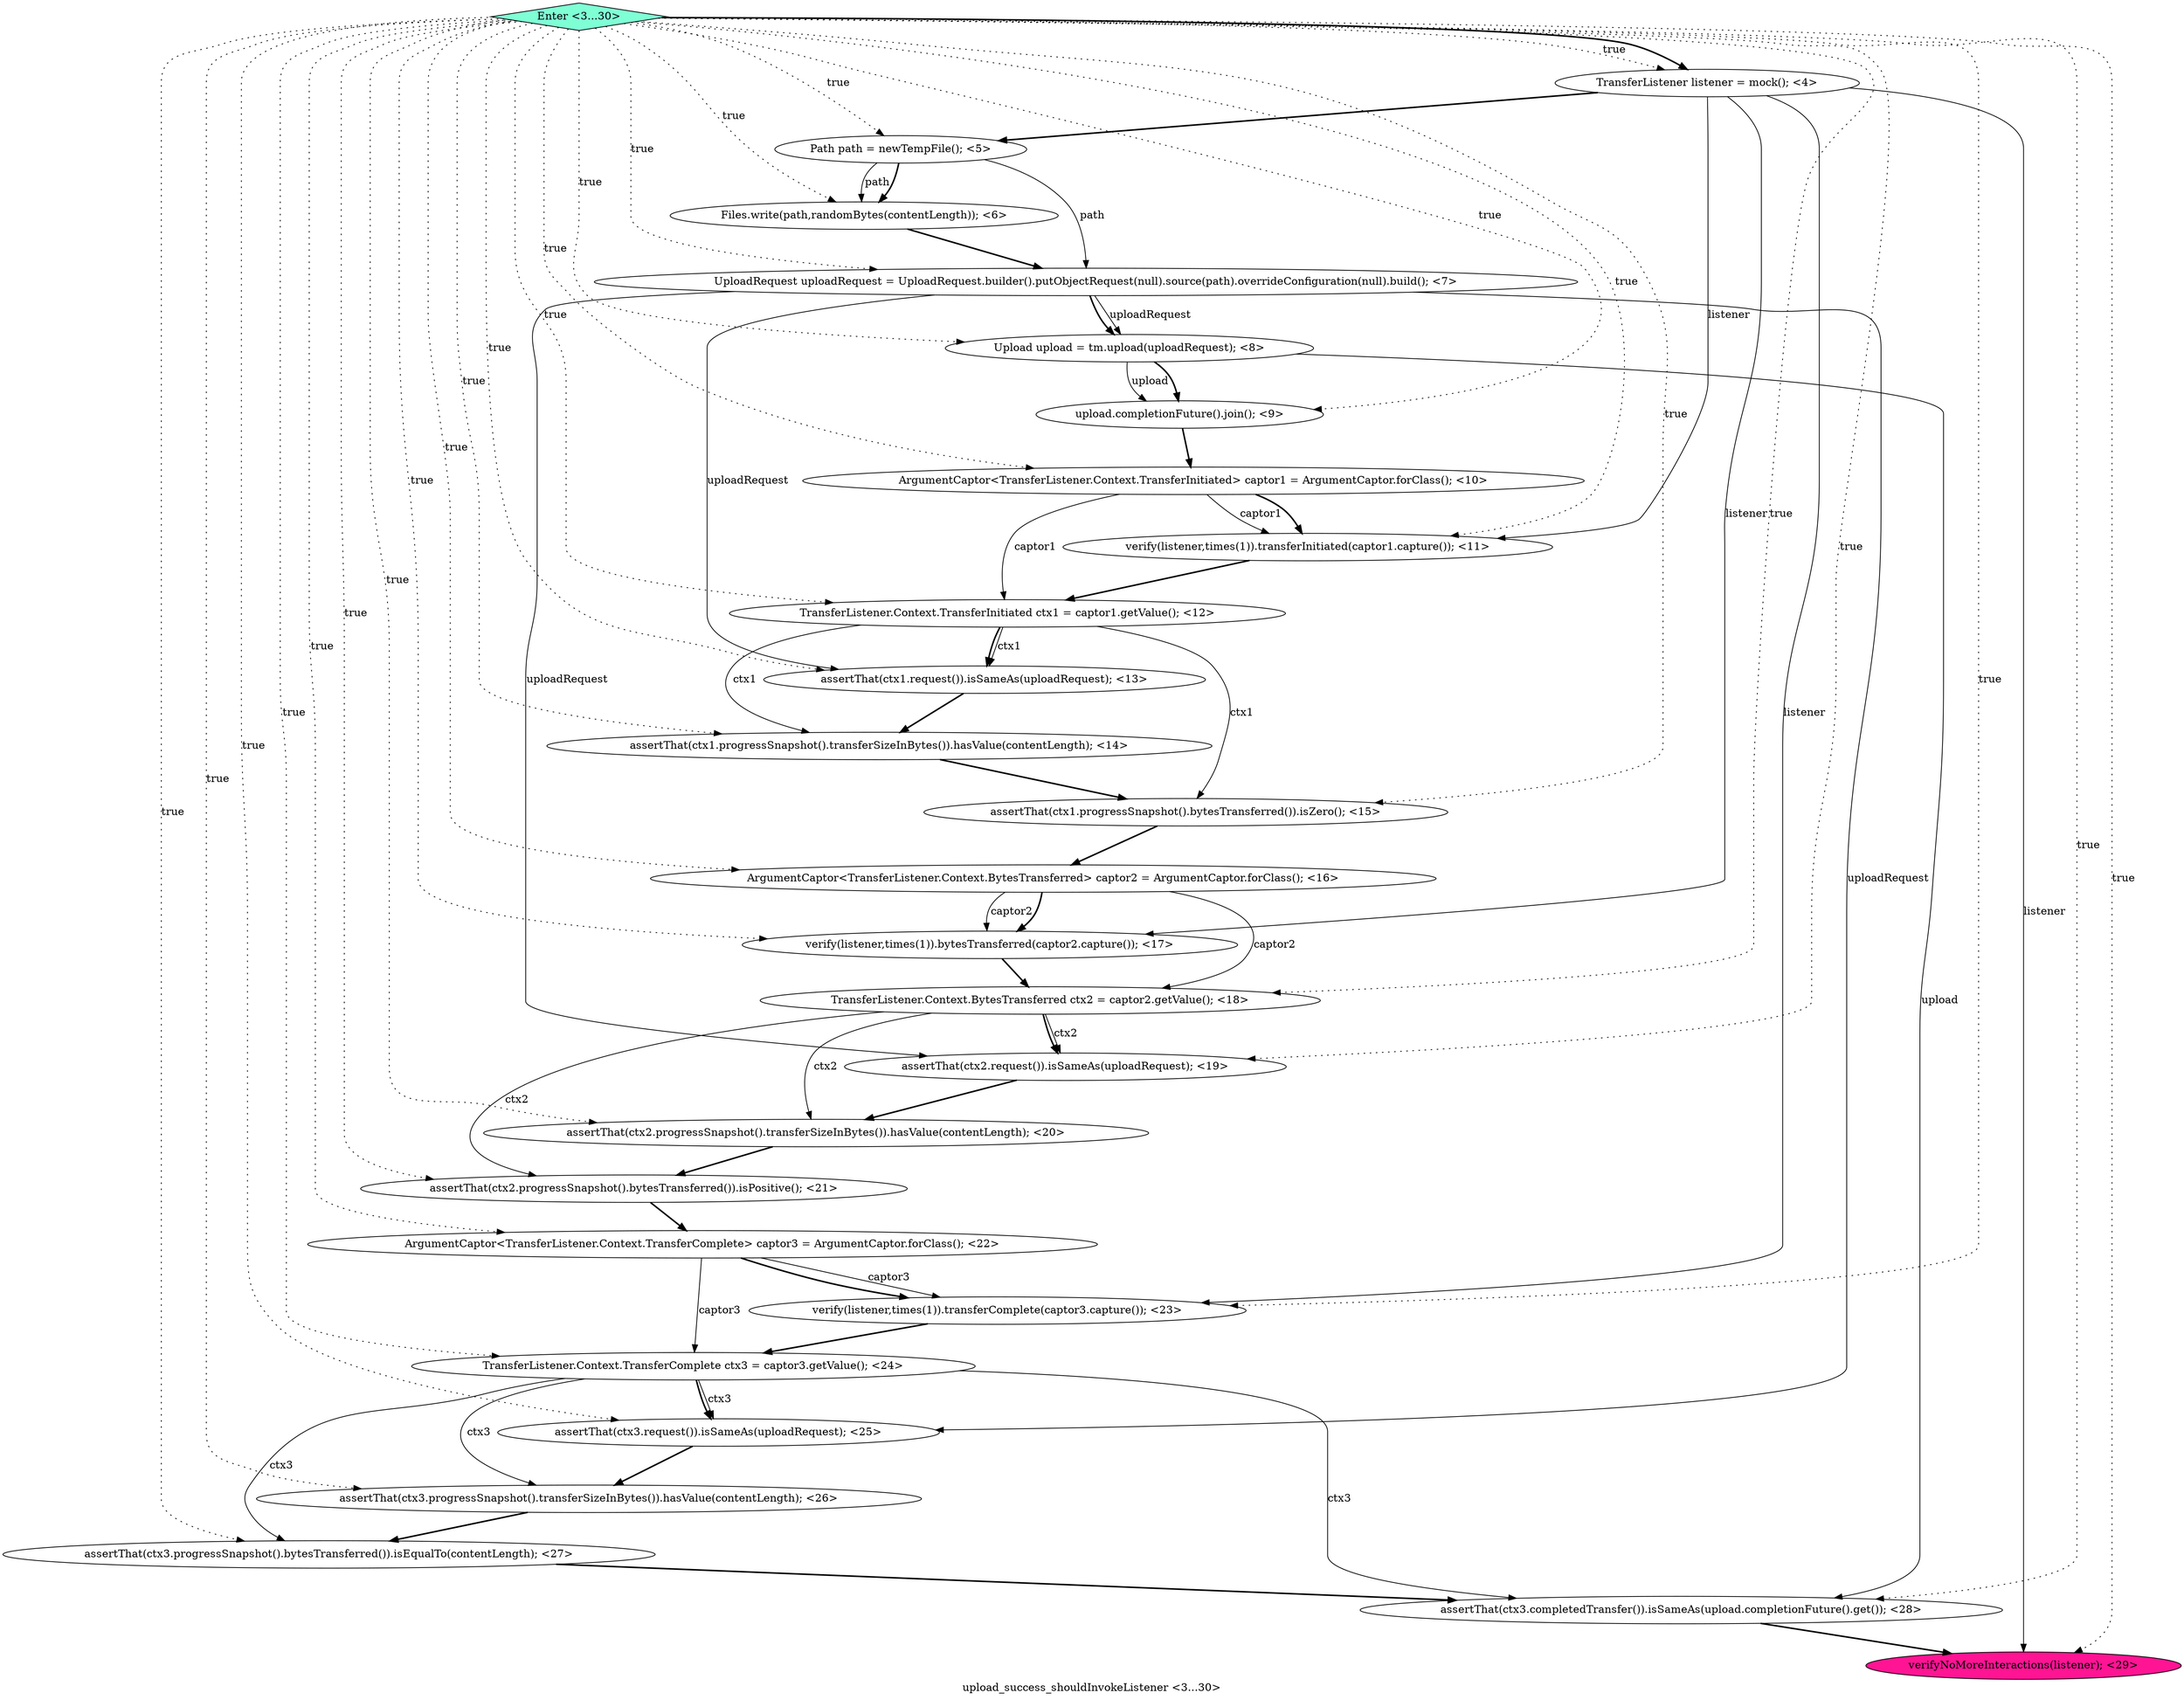 digraph PDG {
label = "upload_success_shouldInvokeListener <3...30>";
0.12 [style = filled, label = "ArgumentCaptor<TransferListener.Context.BytesTransferred> captor2 = ArgumentCaptor.forClass(); <16>", fillcolor = white, shape = ellipse];
0.2 [style = filled, label = "Files.write(path,randomBytes(contentLength)); <6>", fillcolor = white, shape = ellipse];
0.5 [style = filled, label = "upload.completionFuture().join(); <9>", fillcolor = white, shape = ellipse];
0.6 [style = filled, label = "ArgumentCaptor<TransferListener.Context.TransferInitiated> captor1 = ArgumentCaptor.forClass(); <10>", fillcolor = white, shape = ellipse];
0.9 [style = filled, label = "assertThat(ctx1.request()).isSameAs(uploadRequest); <13>", fillcolor = white, shape = ellipse];
0.13 [style = filled, label = "verify(listener,times(1)).bytesTransferred(captor2.capture()); <17>", fillcolor = white, shape = ellipse];
0.18 [style = filled, label = "ArgumentCaptor<TransferListener.Context.TransferComplete> captor3 = ArgumentCaptor.forClass(); <22>", fillcolor = white, shape = ellipse];
0.20 [style = filled, label = "TransferListener.Context.TransferComplete ctx3 = captor3.getValue(); <24>", fillcolor = white, shape = ellipse];
0.7 [style = filled, label = "verify(listener,times(1)).transferInitiated(captor1.capture()); <11>", fillcolor = white, shape = ellipse];
0.21 [style = filled, label = "assertThat(ctx3.request()).isSameAs(uploadRequest); <25>", fillcolor = white, shape = ellipse];
0.4 [style = filled, label = "Upload upload = tm.upload(uploadRequest); <8>", fillcolor = white, shape = ellipse];
0.11 [style = filled, label = "assertThat(ctx1.progressSnapshot().bytesTransferred()).isZero(); <15>", fillcolor = white, shape = ellipse];
0.25 [style = filled, label = "verifyNoMoreInteractions(listener); <29>", fillcolor = deeppink, shape = ellipse];
0.16 [style = filled, label = "assertThat(ctx2.progressSnapshot().transferSizeInBytes()).hasValue(contentLength); <20>", fillcolor = white, shape = ellipse];
0.10 [style = filled, label = "assertThat(ctx1.progressSnapshot().transferSizeInBytes()).hasValue(contentLength); <14>", fillcolor = white, shape = ellipse];
0.24 [style = filled, label = "assertThat(ctx3.completedTransfer()).isSameAs(upload.completionFuture().get()); <28>", fillcolor = white, shape = ellipse];
0.23 [style = filled, label = "assertThat(ctx3.progressSnapshot().bytesTransferred()).isEqualTo(contentLength); <27>", fillcolor = white, shape = ellipse];
0.0 [style = filled, label = "TransferListener listener = mock(); <4>", fillcolor = white, shape = ellipse];
0.22 [style = filled, label = "assertThat(ctx3.progressSnapshot().transferSizeInBytes()).hasValue(contentLength); <26>", fillcolor = white, shape = ellipse];
0.17 [style = filled, label = "assertThat(ctx2.progressSnapshot().bytesTransferred()).isPositive(); <21>", fillcolor = white, shape = ellipse];
0.8 [style = filled, label = "TransferListener.Context.TransferInitiated ctx1 = captor1.getValue(); <12>", fillcolor = white, shape = ellipse];
0.26 [style = filled, label = "Enter <3...30>", fillcolor = aquamarine, shape = diamond];
0.19 [style = filled, label = "verify(listener,times(1)).transferComplete(captor3.capture()); <23>", fillcolor = white, shape = ellipse];
0.3 [style = filled, label = "UploadRequest uploadRequest = UploadRequest.builder().putObjectRequest(null).source(path).overrideConfiguration(null).build(); <7>", fillcolor = white, shape = ellipse];
0.15 [style = filled, label = "assertThat(ctx2.request()).isSameAs(uploadRequest); <19>", fillcolor = white, shape = ellipse];
0.1 [style = filled, label = "Path path = newTempFile(); <5>", fillcolor = white, shape = ellipse];
0.14 [style = filled, label = "TransferListener.Context.BytesTransferred ctx2 = captor2.getValue(); <18>", fillcolor = white, shape = ellipse];
0.0 -> 0.1 [style = bold, label=""];
0.0 -> 0.7 [style = solid, label="listener"];
0.0 -> 0.13 [style = solid, label="listener"];
0.0 -> 0.19 [style = solid, label="listener"];
0.0 -> 0.25 [style = solid, label="listener"];
0.1 -> 0.2 [style = solid, label="path"];
0.1 -> 0.2 [style = bold, label=""];
0.1 -> 0.3 [style = solid, label="path"];
0.2 -> 0.3 [style = bold, label=""];
0.3 -> 0.4 [style = solid, label="uploadRequest"];
0.3 -> 0.4 [style = bold, label=""];
0.3 -> 0.9 [style = solid, label="uploadRequest"];
0.3 -> 0.15 [style = solid, label="uploadRequest"];
0.3 -> 0.21 [style = solid, label="uploadRequest"];
0.4 -> 0.5 [style = solid, label="upload"];
0.4 -> 0.5 [style = bold, label=""];
0.4 -> 0.24 [style = solid, label="upload"];
0.5 -> 0.6 [style = bold, label=""];
0.6 -> 0.7 [style = solid, label="captor1"];
0.6 -> 0.7 [style = bold, label=""];
0.6 -> 0.8 [style = solid, label="captor1"];
0.7 -> 0.8 [style = bold, label=""];
0.8 -> 0.9 [style = solid, label="ctx1"];
0.8 -> 0.9 [style = bold, label=""];
0.8 -> 0.10 [style = solid, label="ctx1"];
0.8 -> 0.11 [style = solid, label="ctx1"];
0.9 -> 0.10 [style = bold, label=""];
0.10 -> 0.11 [style = bold, label=""];
0.11 -> 0.12 [style = bold, label=""];
0.12 -> 0.13 [style = solid, label="captor2"];
0.12 -> 0.13 [style = bold, label=""];
0.12 -> 0.14 [style = solid, label="captor2"];
0.13 -> 0.14 [style = bold, label=""];
0.14 -> 0.15 [style = solid, label="ctx2"];
0.14 -> 0.15 [style = bold, label=""];
0.14 -> 0.16 [style = solid, label="ctx2"];
0.14 -> 0.17 [style = solid, label="ctx2"];
0.15 -> 0.16 [style = bold, label=""];
0.16 -> 0.17 [style = bold, label=""];
0.17 -> 0.18 [style = bold, label=""];
0.18 -> 0.19 [style = solid, label="captor3"];
0.18 -> 0.19 [style = bold, label=""];
0.18 -> 0.20 [style = solid, label="captor3"];
0.19 -> 0.20 [style = bold, label=""];
0.20 -> 0.21 [style = solid, label="ctx3"];
0.20 -> 0.21 [style = bold, label=""];
0.20 -> 0.22 [style = solid, label="ctx3"];
0.20 -> 0.23 [style = solid, label="ctx3"];
0.20 -> 0.24 [style = solid, label="ctx3"];
0.21 -> 0.22 [style = bold, label=""];
0.22 -> 0.23 [style = bold, label=""];
0.23 -> 0.24 [style = bold, label=""];
0.24 -> 0.25 [style = bold, label=""];
0.26 -> 0.0 [style = dotted, label="true"];
0.26 -> 0.0 [style = bold, label=""];
0.26 -> 0.1 [style = dotted, label="true"];
0.26 -> 0.2 [style = dotted, label="true"];
0.26 -> 0.3 [style = dotted, label="true"];
0.26 -> 0.4 [style = dotted, label="true"];
0.26 -> 0.5 [style = dotted, label="true"];
0.26 -> 0.6 [style = dotted, label="true"];
0.26 -> 0.7 [style = dotted, label="true"];
0.26 -> 0.8 [style = dotted, label="true"];
0.26 -> 0.9 [style = dotted, label="true"];
0.26 -> 0.10 [style = dotted, label="true"];
0.26 -> 0.11 [style = dotted, label="true"];
0.26 -> 0.12 [style = dotted, label="true"];
0.26 -> 0.13 [style = dotted, label="true"];
0.26 -> 0.14 [style = dotted, label="true"];
0.26 -> 0.15 [style = dotted, label="true"];
0.26 -> 0.16 [style = dotted, label="true"];
0.26 -> 0.17 [style = dotted, label="true"];
0.26 -> 0.18 [style = dotted, label="true"];
0.26 -> 0.19 [style = dotted, label="true"];
0.26 -> 0.20 [style = dotted, label="true"];
0.26 -> 0.21 [style = dotted, label="true"];
0.26 -> 0.22 [style = dotted, label="true"];
0.26 -> 0.23 [style = dotted, label="true"];
0.26 -> 0.24 [style = dotted, label="true"];
0.26 -> 0.25 [style = dotted, label="true"];
}
